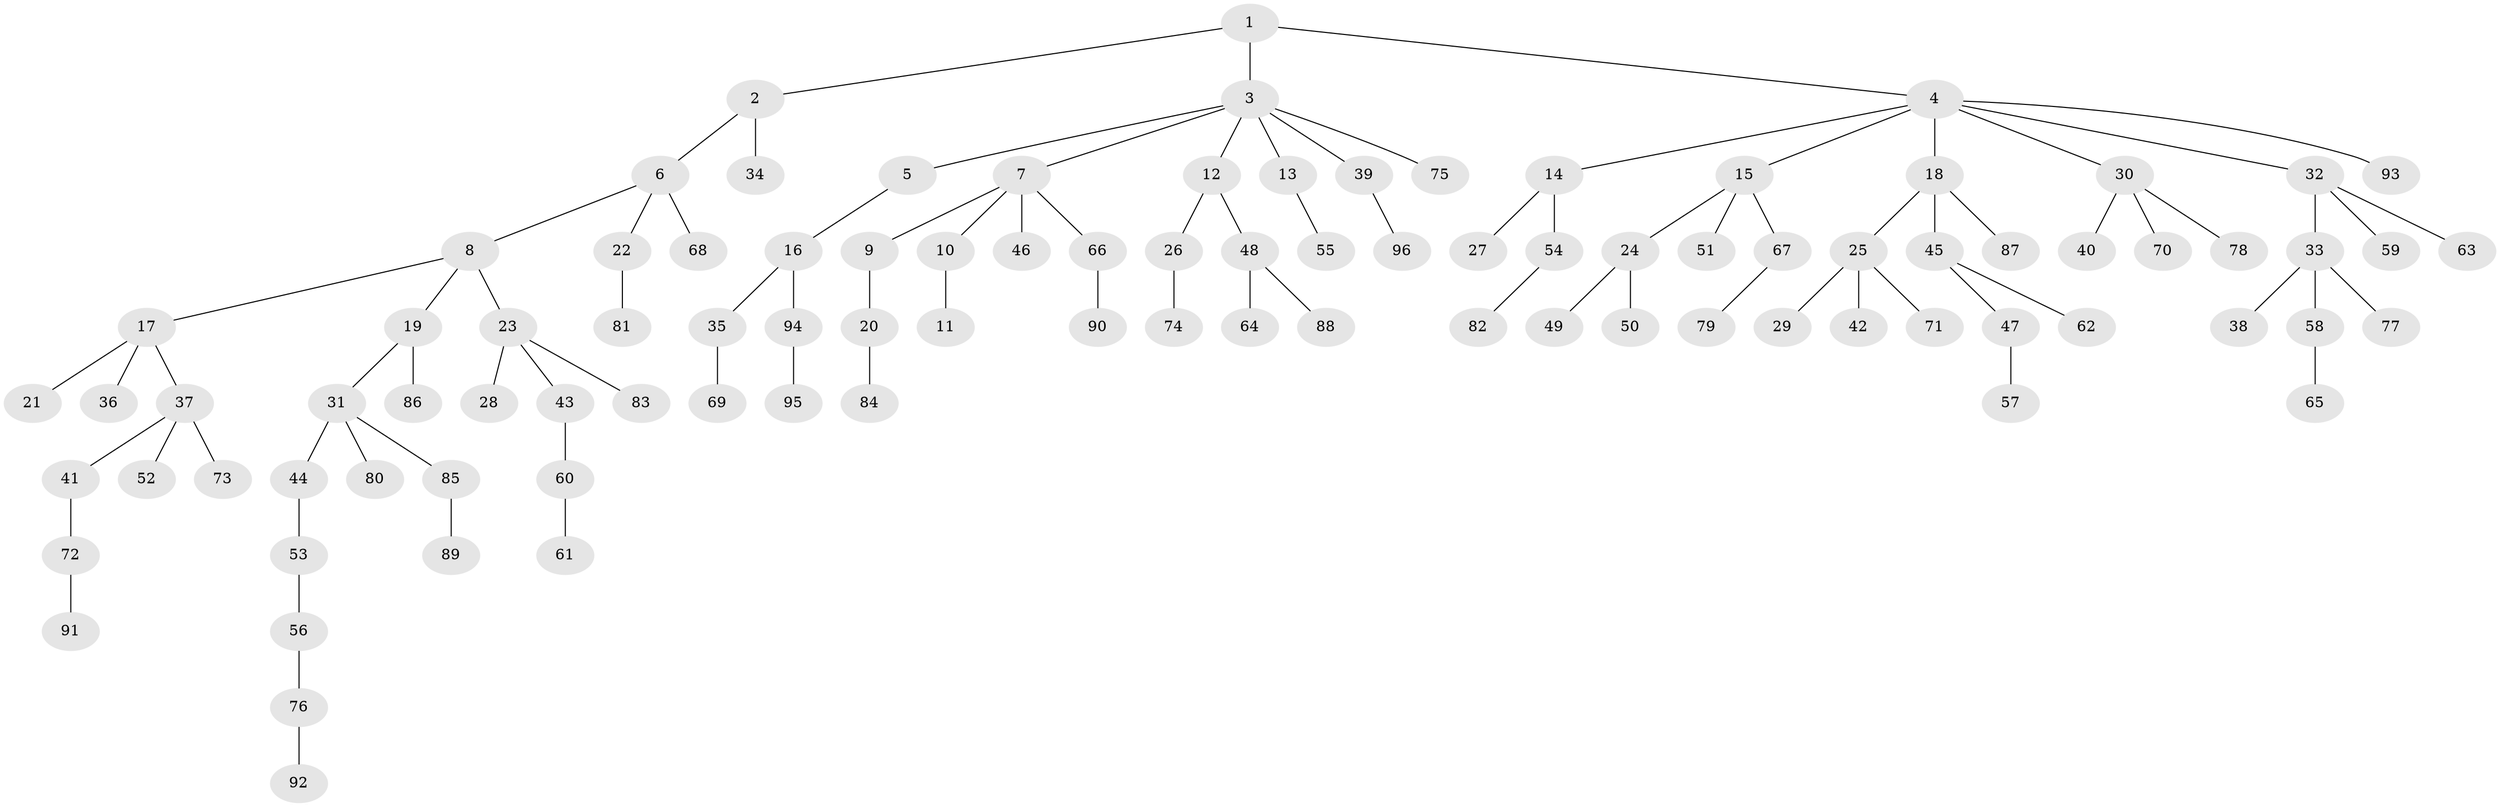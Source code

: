 // coarse degree distribution, {3: 0.171875, 2: 0.140625, 6: 0.03125, 9: 0.015625, 4: 0.046875, 5: 0.015625, 1: 0.578125}
// Generated by graph-tools (version 1.1) at 2025/24/03/03/25 07:24:05]
// undirected, 96 vertices, 95 edges
graph export_dot {
graph [start="1"]
  node [color=gray90,style=filled];
  1;
  2;
  3;
  4;
  5;
  6;
  7;
  8;
  9;
  10;
  11;
  12;
  13;
  14;
  15;
  16;
  17;
  18;
  19;
  20;
  21;
  22;
  23;
  24;
  25;
  26;
  27;
  28;
  29;
  30;
  31;
  32;
  33;
  34;
  35;
  36;
  37;
  38;
  39;
  40;
  41;
  42;
  43;
  44;
  45;
  46;
  47;
  48;
  49;
  50;
  51;
  52;
  53;
  54;
  55;
  56;
  57;
  58;
  59;
  60;
  61;
  62;
  63;
  64;
  65;
  66;
  67;
  68;
  69;
  70;
  71;
  72;
  73;
  74;
  75;
  76;
  77;
  78;
  79;
  80;
  81;
  82;
  83;
  84;
  85;
  86;
  87;
  88;
  89;
  90;
  91;
  92;
  93;
  94;
  95;
  96;
  1 -- 2;
  1 -- 3;
  1 -- 4;
  2 -- 6;
  2 -- 34;
  3 -- 5;
  3 -- 7;
  3 -- 12;
  3 -- 13;
  3 -- 39;
  3 -- 75;
  4 -- 14;
  4 -- 15;
  4 -- 18;
  4 -- 30;
  4 -- 32;
  4 -- 93;
  5 -- 16;
  6 -- 8;
  6 -- 22;
  6 -- 68;
  7 -- 9;
  7 -- 10;
  7 -- 46;
  7 -- 66;
  8 -- 17;
  8 -- 19;
  8 -- 23;
  9 -- 20;
  10 -- 11;
  12 -- 26;
  12 -- 48;
  13 -- 55;
  14 -- 27;
  14 -- 54;
  15 -- 24;
  15 -- 51;
  15 -- 67;
  16 -- 35;
  16 -- 94;
  17 -- 21;
  17 -- 36;
  17 -- 37;
  18 -- 25;
  18 -- 45;
  18 -- 87;
  19 -- 31;
  19 -- 86;
  20 -- 84;
  22 -- 81;
  23 -- 28;
  23 -- 43;
  23 -- 83;
  24 -- 49;
  24 -- 50;
  25 -- 29;
  25 -- 42;
  25 -- 71;
  26 -- 74;
  30 -- 40;
  30 -- 70;
  30 -- 78;
  31 -- 44;
  31 -- 80;
  31 -- 85;
  32 -- 33;
  32 -- 59;
  32 -- 63;
  33 -- 38;
  33 -- 58;
  33 -- 77;
  35 -- 69;
  37 -- 41;
  37 -- 52;
  37 -- 73;
  39 -- 96;
  41 -- 72;
  43 -- 60;
  44 -- 53;
  45 -- 47;
  45 -- 62;
  47 -- 57;
  48 -- 64;
  48 -- 88;
  53 -- 56;
  54 -- 82;
  56 -- 76;
  58 -- 65;
  60 -- 61;
  66 -- 90;
  67 -- 79;
  72 -- 91;
  76 -- 92;
  85 -- 89;
  94 -- 95;
}
